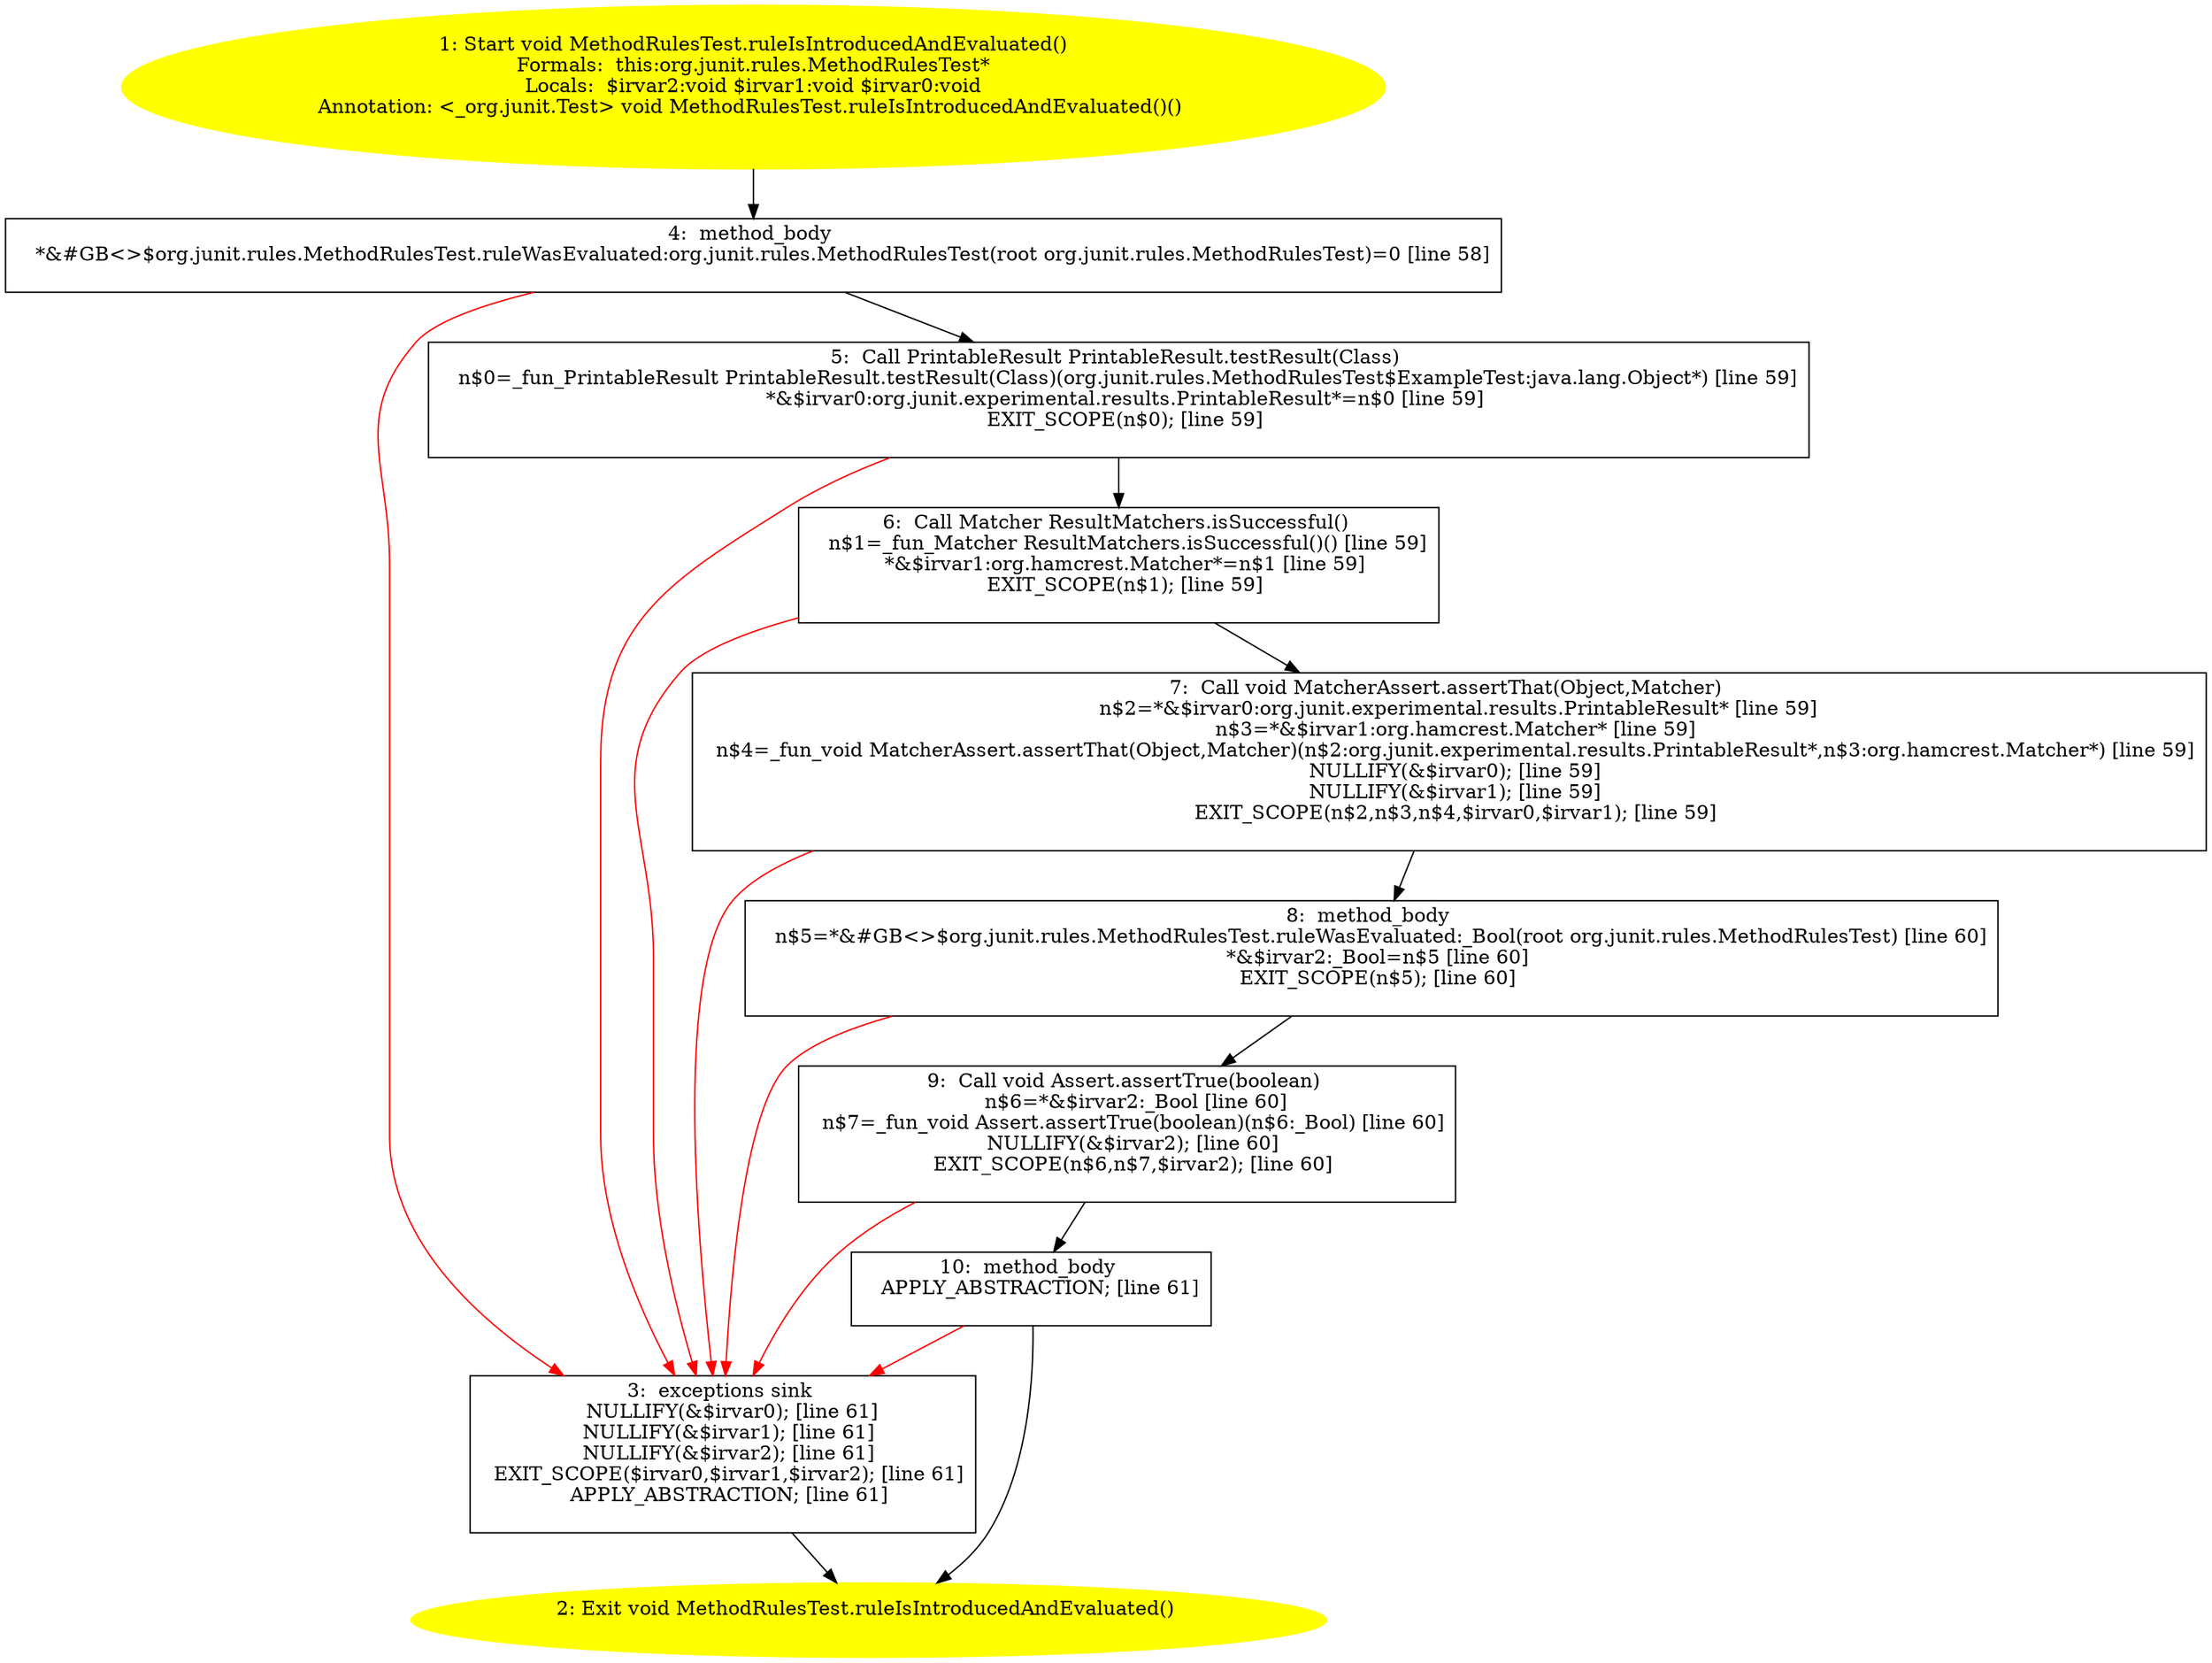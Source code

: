 /* @generated */
digraph cfg {
"org.junit.rules.MethodRulesTest.ruleIsIntroducedAndEvaluated():void.28051e1f3f15bbb82d93311631c47ebc_1" [label="1: Start void MethodRulesTest.ruleIsIntroducedAndEvaluated()\nFormals:  this:org.junit.rules.MethodRulesTest*\nLocals:  $irvar2:void $irvar1:void $irvar0:void\nAnnotation: <_org.junit.Test> void MethodRulesTest.ruleIsIntroducedAndEvaluated()() \n  " color=yellow style=filled]
	

	 "org.junit.rules.MethodRulesTest.ruleIsIntroducedAndEvaluated():void.28051e1f3f15bbb82d93311631c47ebc_1" -> "org.junit.rules.MethodRulesTest.ruleIsIntroducedAndEvaluated():void.28051e1f3f15bbb82d93311631c47ebc_4" ;
"org.junit.rules.MethodRulesTest.ruleIsIntroducedAndEvaluated():void.28051e1f3f15bbb82d93311631c47ebc_2" [label="2: Exit void MethodRulesTest.ruleIsIntroducedAndEvaluated() \n  " color=yellow style=filled]
	

"org.junit.rules.MethodRulesTest.ruleIsIntroducedAndEvaluated():void.28051e1f3f15bbb82d93311631c47ebc_3" [label="3:  exceptions sink \n   NULLIFY(&$irvar0); [line 61]\n  NULLIFY(&$irvar1); [line 61]\n  NULLIFY(&$irvar2); [line 61]\n  EXIT_SCOPE($irvar0,$irvar1,$irvar2); [line 61]\n  APPLY_ABSTRACTION; [line 61]\n " shape="box"]
	

	 "org.junit.rules.MethodRulesTest.ruleIsIntroducedAndEvaluated():void.28051e1f3f15bbb82d93311631c47ebc_3" -> "org.junit.rules.MethodRulesTest.ruleIsIntroducedAndEvaluated():void.28051e1f3f15bbb82d93311631c47ebc_2" ;
"org.junit.rules.MethodRulesTest.ruleIsIntroducedAndEvaluated():void.28051e1f3f15bbb82d93311631c47ebc_4" [label="4:  method_body \n   *&#GB<>$org.junit.rules.MethodRulesTest.ruleWasEvaluated:org.junit.rules.MethodRulesTest(root org.junit.rules.MethodRulesTest)=0 [line 58]\n " shape="box"]
	

	 "org.junit.rules.MethodRulesTest.ruleIsIntroducedAndEvaluated():void.28051e1f3f15bbb82d93311631c47ebc_4" -> "org.junit.rules.MethodRulesTest.ruleIsIntroducedAndEvaluated():void.28051e1f3f15bbb82d93311631c47ebc_5" ;
	 "org.junit.rules.MethodRulesTest.ruleIsIntroducedAndEvaluated():void.28051e1f3f15bbb82d93311631c47ebc_4" -> "org.junit.rules.MethodRulesTest.ruleIsIntroducedAndEvaluated():void.28051e1f3f15bbb82d93311631c47ebc_3" [color="red" ];
"org.junit.rules.MethodRulesTest.ruleIsIntroducedAndEvaluated():void.28051e1f3f15bbb82d93311631c47ebc_5" [label="5:  Call PrintableResult PrintableResult.testResult(Class) \n   n$0=_fun_PrintableResult PrintableResult.testResult(Class)(org.junit.rules.MethodRulesTest$ExampleTest:java.lang.Object*) [line 59]\n  *&$irvar0:org.junit.experimental.results.PrintableResult*=n$0 [line 59]\n  EXIT_SCOPE(n$0); [line 59]\n " shape="box"]
	

	 "org.junit.rules.MethodRulesTest.ruleIsIntroducedAndEvaluated():void.28051e1f3f15bbb82d93311631c47ebc_5" -> "org.junit.rules.MethodRulesTest.ruleIsIntroducedAndEvaluated():void.28051e1f3f15bbb82d93311631c47ebc_6" ;
	 "org.junit.rules.MethodRulesTest.ruleIsIntroducedAndEvaluated():void.28051e1f3f15bbb82d93311631c47ebc_5" -> "org.junit.rules.MethodRulesTest.ruleIsIntroducedAndEvaluated():void.28051e1f3f15bbb82d93311631c47ebc_3" [color="red" ];
"org.junit.rules.MethodRulesTest.ruleIsIntroducedAndEvaluated():void.28051e1f3f15bbb82d93311631c47ebc_6" [label="6:  Call Matcher ResultMatchers.isSuccessful() \n   n$1=_fun_Matcher ResultMatchers.isSuccessful()() [line 59]\n  *&$irvar1:org.hamcrest.Matcher*=n$1 [line 59]\n  EXIT_SCOPE(n$1); [line 59]\n " shape="box"]
	

	 "org.junit.rules.MethodRulesTest.ruleIsIntroducedAndEvaluated():void.28051e1f3f15bbb82d93311631c47ebc_6" -> "org.junit.rules.MethodRulesTest.ruleIsIntroducedAndEvaluated():void.28051e1f3f15bbb82d93311631c47ebc_7" ;
	 "org.junit.rules.MethodRulesTest.ruleIsIntroducedAndEvaluated():void.28051e1f3f15bbb82d93311631c47ebc_6" -> "org.junit.rules.MethodRulesTest.ruleIsIntroducedAndEvaluated():void.28051e1f3f15bbb82d93311631c47ebc_3" [color="red" ];
"org.junit.rules.MethodRulesTest.ruleIsIntroducedAndEvaluated():void.28051e1f3f15bbb82d93311631c47ebc_7" [label="7:  Call void MatcherAssert.assertThat(Object,Matcher) \n   n$2=*&$irvar0:org.junit.experimental.results.PrintableResult* [line 59]\n  n$3=*&$irvar1:org.hamcrest.Matcher* [line 59]\n  n$4=_fun_void MatcherAssert.assertThat(Object,Matcher)(n$2:org.junit.experimental.results.PrintableResult*,n$3:org.hamcrest.Matcher*) [line 59]\n  NULLIFY(&$irvar0); [line 59]\n  NULLIFY(&$irvar1); [line 59]\n  EXIT_SCOPE(n$2,n$3,n$4,$irvar0,$irvar1); [line 59]\n " shape="box"]
	

	 "org.junit.rules.MethodRulesTest.ruleIsIntroducedAndEvaluated():void.28051e1f3f15bbb82d93311631c47ebc_7" -> "org.junit.rules.MethodRulesTest.ruleIsIntroducedAndEvaluated():void.28051e1f3f15bbb82d93311631c47ebc_8" ;
	 "org.junit.rules.MethodRulesTest.ruleIsIntroducedAndEvaluated():void.28051e1f3f15bbb82d93311631c47ebc_7" -> "org.junit.rules.MethodRulesTest.ruleIsIntroducedAndEvaluated():void.28051e1f3f15bbb82d93311631c47ebc_3" [color="red" ];
"org.junit.rules.MethodRulesTest.ruleIsIntroducedAndEvaluated():void.28051e1f3f15bbb82d93311631c47ebc_8" [label="8:  method_body \n   n$5=*&#GB<>$org.junit.rules.MethodRulesTest.ruleWasEvaluated:_Bool(root org.junit.rules.MethodRulesTest) [line 60]\n  *&$irvar2:_Bool=n$5 [line 60]\n  EXIT_SCOPE(n$5); [line 60]\n " shape="box"]
	

	 "org.junit.rules.MethodRulesTest.ruleIsIntroducedAndEvaluated():void.28051e1f3f15bbb82d93311631c47ebc_8" -> "org.junit.rules.MethodRulesTest.ruleIsIntroducedAndEvaluated():void.28051e1f3f15bbb82d93311631c47ebc_9" ;
	 "org.junit.rules.MethodRulesTest.ruleIsIntroducedAndEvaluated():void.28051e1f3f15bbb82d93311631c47ebc_8" -> "org.junit.rules.MethodRulesTest.ruleIsIntroducedAndEvaluated():void.28051e1f3f15bbb82d93311631c47ebc_3" [color="red" ];
"org.junit.rules.MethodRulesTest.ruleIsIntroducedAndEvaluated():void.28051e1f3f15bbb82d93311631c47ebc_9" [label="9:  Call void Assert.assertTrue(boolean) \n   n$6=*&$irvar2:_Bool [line 60]\n  n$7=_fun_void Assert.assertTrue(boolean)(n$6:_Bool) [line 60]\n  NULLIFY(&$irvar2); [line 60]\n  EXIT_SCOPE(n$6,n$7,$irvar2); [line 60]\n " shape="box"]
	

	 "org.junit.rules.MethodRulesTest.ruleIsIntroducedAndEvaluated():void.28051e1f3f15bbb82d93311631c47ebc_9" -> "org.junit.rules.MethodRulesTest.ruleIsIntroducedAndEvaluated():void.28051e1f3f15bbb82d93311631c47ebc_10" ;
	 "org.junit.rules.MethodRulesTest.ruleIsIntroducedAndEvaluated():void.28051e1f3f15bbb82d93311631c47ebc_9" -> "org.junit.rules.MethodRulesTest.ruleIsIntroducedAndEvaluated():void.28051e1f3f15bbb82d93311631c47ebc_3" [color="red" ];
"org.junit.rules.MethodRulesTest.ruleIsIntroducedAndEvaluated():void.28051e1f3f15bbb82d93311631c47ebc_10" [label="10:  method_body \n   APPLY_ABSTRACTION; [line 61]\n " shape="box"]
	

	 "org.junit.rules.MethodRulesTest.ruleIsIntroducedAndEvaluated():void.28051e1f3f15bbb82d93311631c47ebc_10" -> "org.junit.rules.MethodRulesTest.ruleIsIntroducedAndEvaluated():void.28051e1f3f15bbb82d93311631c47ebc_2" ;
	 "org.junit.rules.MethodRulesTest.ruleIsIntroducedAndEvaluated():void.28051e1f3f15bbb82d93311631c47ebc_10" -> "org.junit.rules.MethodRulesTest.ruleIsIntroducedAndEvaluated():void.28051e1f3f15bbb82d93311631c47ebc_3" [color="red" ];
}
